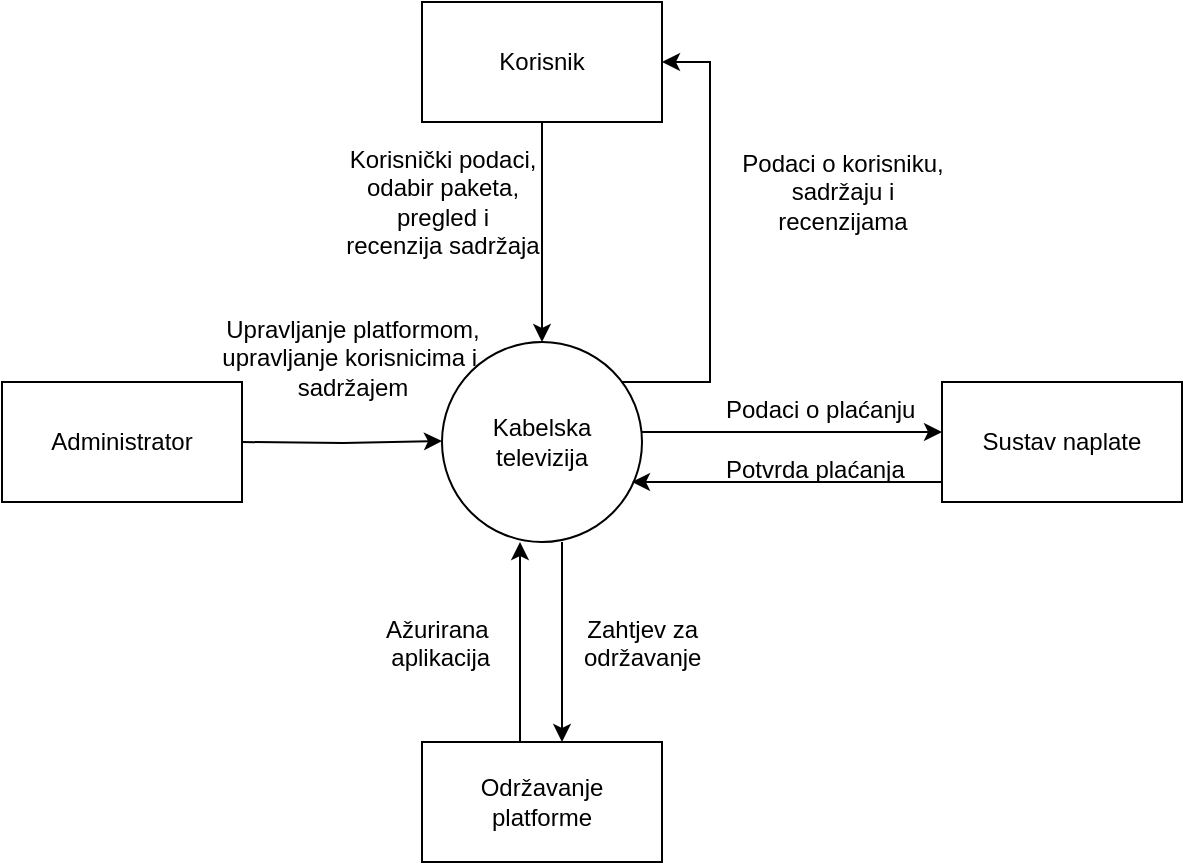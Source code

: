 <mxfile version="21.7.1" type="device">
  <diagram name="Page-1" id="21ORsQWHsIKUVIGTKt5p">
    <mxGraphModel dx="1112" dy="481" grid="1" gridSize="10" guides="1" tooltips="1" connect="1" arrows="1" fold="1" page="1" pageScale="1" pageWidth="827" pageHeight="1169" math="0" shadow="0">
      <root>
        <mxCell id="0" />
        <mxCell id="1" parent="0" />
        <mxCell id="0hRfQC4m2FfKHqGu2-95-2" value="Kabelska televizija" style="ellipse;whiteSpace=wrap;html=1;aspect=fixed;" parent="1" vertex="1">
          <mxGeometry x="340" y="230" width="100" height="100" as="geometry" />
        </mxCell>
        <mxCell id="0hRfQC4m2FfKHqGu2-95-5" value="" style="edgeStyle=orthogonalEdgeStyle;rounded=0;orthogonalLoop=1;jettySize=auto;html=1;" parent="1" source="0hRfQC4m2FfKHqGu2-95-3" target="0hRfQC4m2FfKHqGu2-95-2" edge="1">
          <mxGeometry relative="1" as="geometry" />
        </mxCell>
        <mxCell id="0hRfQC4m2FfKHqGu2-95-3" value="Korisnik" style="rounded=0;whiteSpace=wrap;html=1;" parent="1" vertex="1">
          <mxGeometry x="330" y="60" width="120" height="60" as="geometry" />
        </mxCell>
        <mxCell id="0hRfQC4m2FfKHqGu2-95-10" value="Korisnički podaci,&lt;br&gt;odabir paketa,&lt;br&gt;pregled i &lt;br&gt;recenzija sadržaja" style="text;html=1;align=center;verticalAlign=middle;resizable=0;points=[];autosize=1;strokeColor=none;fillColor=none;" parent="1" vertex="1">
          <mxGeometry x="280" y="125" width="120" height="70" as="geometry" />
        </mxCell>
        <mxCell id="0hRfQC4m2FfKHqGu2-95-13" value="" style="edgeStyle=orthogonalEdgeStyle;rounded=0;orthogonalLoop=1;jettySize=auto;html=1;entryX=1;entryY=0.5;entryDx=0;entryDy=0;" parent="1" target="0hRfQC4m2FfKHqGu2-95-3" edge="1">
          <mxGeometry relative="1" as="geometry">
            <mxPoint x="430" y="250" as="sourcePoint" />
            <mxPoint x="444" y="70" as="targetPoint" />
            <Array as="points">
              <mxPoint x="474" y="250" />
              <mxPoint x="474" y="90" />
            </Array>
          </mxGeometry>
        </mxCell>
        <mxCell id="0hRfQC4m2FfKHqGu2-95-14" value="Podaci o korisniku,&lt;br&gt;sadržaju i &lt;br&gt;recenzijama" style="text;html=1;align=center;verticalAlign=middle;resizable=0;points=[];autosize=1;strokeColor=none;fillColor=none;" parent="1" vertex="1">
          <mxGeometry x="480" y="125" width="120" height="60" as="geometry" />
        </mxCell>
        <mxCell id="0hRfQC4m2FfKHqGu2-95-15" value="Administrator" style="rounded=0;whiteSpace=wrap;html=1;" parent="1" vertex="1">
          <mxGeometry x="120" y="250" width="120" height="60" as="geometry" />
        </mxCell>
        <mxCell id="0hRfQC4m2FfKHqGu2-95-16" value="" style="edgeStyle=orthogonalEdgeStyle;rounded=0;orthogonalLoop=1;jettySize=auto;html=1;" parent="1" edge="1">
          <mxGeometry relative="1" as="geometry">
            <mxPoint x="240" y="280" as="sourcePoint" />
            <mxPoint x="340" y="279.5" as="targetPoint" />
          </mxGeometry>
        </mxCell>
        <mxCell id="0hRfQC4m2FfKHqGu2-95-17" value="Upravljanje platformom,&lt;br&gt;upravljanje korisnicima i&amp;nbsp;&lt;br&gt;sadržajem&lt;br&gt;&amp;nbsp;" style="text;html=1;align=center;verticalAlign=middle;resizable=0;points=[];autosize=1;strokeColor=none;fillColor=none;" parent="1" vertex="1">
          <mxGeometry x="220" y="210" width="150" height="70" as="geometry" />
        </mxCell>
        <mxCell id="0hRfQC4m2FfKHqGu2-95-18" value="Održavanje &lt;br&gt;platforme" style="rounded=0;whiteSpace=wrap;html=1;" parent="1" vertex="1">
          <mxGeometry x="330" y="430" width="120" height="60" as="geometry" />
        </mxCell>
        <mxCell id="0hRfQC4m2FfKHqGu2-95-22" value="" style="edgeStyle=orthogonalEdgeStyle;rounded=0;orthogonalLoop=1;jettySize=auto;html=1;" parent="1" edge="1">
          <mxGeometry relative="1" as="geometry">
            <mxPoint x="400" y="330" as="sourcePoint" />
            <mxPoint x="400" y="430" as="targetPoint" />
          </mxGeometry>
        </mxCell>
        <mxCell id="0hRfQC4m2FfKHqGu2-95-23" value="" style="edgeStyle=orthogonalEdgeStyle;rounded=0;orthogonalLoop=1;jettySize=auto;html=1;" parent="1" edge="1">
          <mxGeometry relative="1" as="geometry">
            <mxPoint x="379" y="430" as="sourcePoint" />
            <mxPoint x="379" y="330" as="targetPoint" />
          </mxGeometry>
        </mxCell>
        <mxCell id="0hRfQC4m2FfKHqGu2-95-24" value="&lt;div style=&quot;text-align: center;&quot;&gt;&lt;span style=&quot;background-color: initial;&quot;&gt;Ažurirana&amp;nbsp;&lt;/span&gt;&lt;/div&gt;&lt;div style=&quot;text-align: center;&quot;&gt;&lt;span style=&quot;background-color: initial;&quot;&gt;aplikacija&lt;/span&gt;&lt;/div&gt;" style="text;whiteSpace=wrap;html=1;" parent="1" vertex="1">
          <mxGeometry x="310" y="360" width="60" height="40" as="geometry" />
        </mxCell>
        <mxCell id="0hRfQC4m2FfKHqGu2-95-25" value="&lt;div style=&quot;text-align: center;&quot;&gt;Zahtjev za održavanje&lt;/div&gt;" style="text;whiteSpace=wrap;html=1;" parent="1" vertex="1">
          <mxGeometry x="409" y="360" width="60" height="40" as="geometry" />
        </mxCell>
        <mxCell id="0hRfQC4m2FfKHqGu2-95-27" value="Sustav naplate" style="rounded=0;whiteSpace=wrap;html=1;" parent="1" vertex="1">
          <mxGeometry x="590" y="250" width="120" height="60" as="geometry" />
        </mxCell>
        <mxCell id="0hRfQC4m2FfKHqGu2-95-28" value="" style="edgeStyle=orthogonalEdgeStyle;rounded=0;orthogonalLoop=1;jettySize=auto;html=1;exitX=1;exitY=0.5;exitDx=0;exitDy=0;" parent="1" edge="1">
          <mxGeometry relative="1" as="geometry">
            <mxPoint x="440" y="275" as="sourcePoint" />
            <mxPoint x="590" y="275" as="targetPoint" />
          </mxGeometry>
        </mxCell>
        <mxCell id="0hRfQC4m2FfKHqGu2-95-29" value="&lt;div style=&quot;text-align: center;&quot;&gt;Podaci o plaćanju&lt;/div&gt;" style="text;whiteSpace=wrap;html=1;" parent="1" vertex="1">
          <mxGeometry x="480" y="250" width="100" height="20" as="geometry" />
        </mxCell>
        <mxCell id="0hRfQC4m2FfKHqGu2-95-32" value="" style="edgeStyle=orthogonalEdgeStyle;rounded=0;orthogonalLoop=1;jettySize=auto;html=1;" parent="1" edge="1">
          <mxGeometry relative="1" as="geometry">
            <mxPoint x="590" y="300" as="sourcePoint" />
            <mxPoint x="435" y="300" as="targetPoint" />
          </mxGeometry>
        </mxCell>
        <mxCell id="0hRfQC4m2FfKHqGu2-95-33" value="&lt;div style=&quot;text-align: center;&quot;&gt;Potvrda plaćanja&lt;/div&gt;" style="text;whiteSpace=wrap;html=1;" parent="1" vertex="1">
          <mxGeometry x="480" y="280" width="100" height="20" as="geometry" />
        </mxCell>
      </root>
    </mxGraphModel>
  </diagram>
</mxfile>
